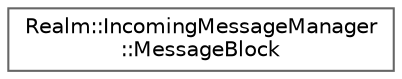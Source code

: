 digraph "Graphical Class Hierarchy"
{
 // LATEX_PDF_SIZE
  bgcolor="transparent";
  edge [fontname=Helvetica,fontsize=10,labelfontname=Helvetica,labelfontsize=10];
  node [fontname=Helvetica,fontsize=10,shape=box,height=0.2,width=0.4];
  rankdir="LR";
  Node0 [id="Node000000",label="Realm::IncomingMessageManager\l::MessageBlock",height=0.2,width=0.4,color="grey40", fillcolor="white", style="filled",URL="$structRealm_1_1IncomingMessageManager_1_1MessageBlock.html",tooltip=" "];
}
